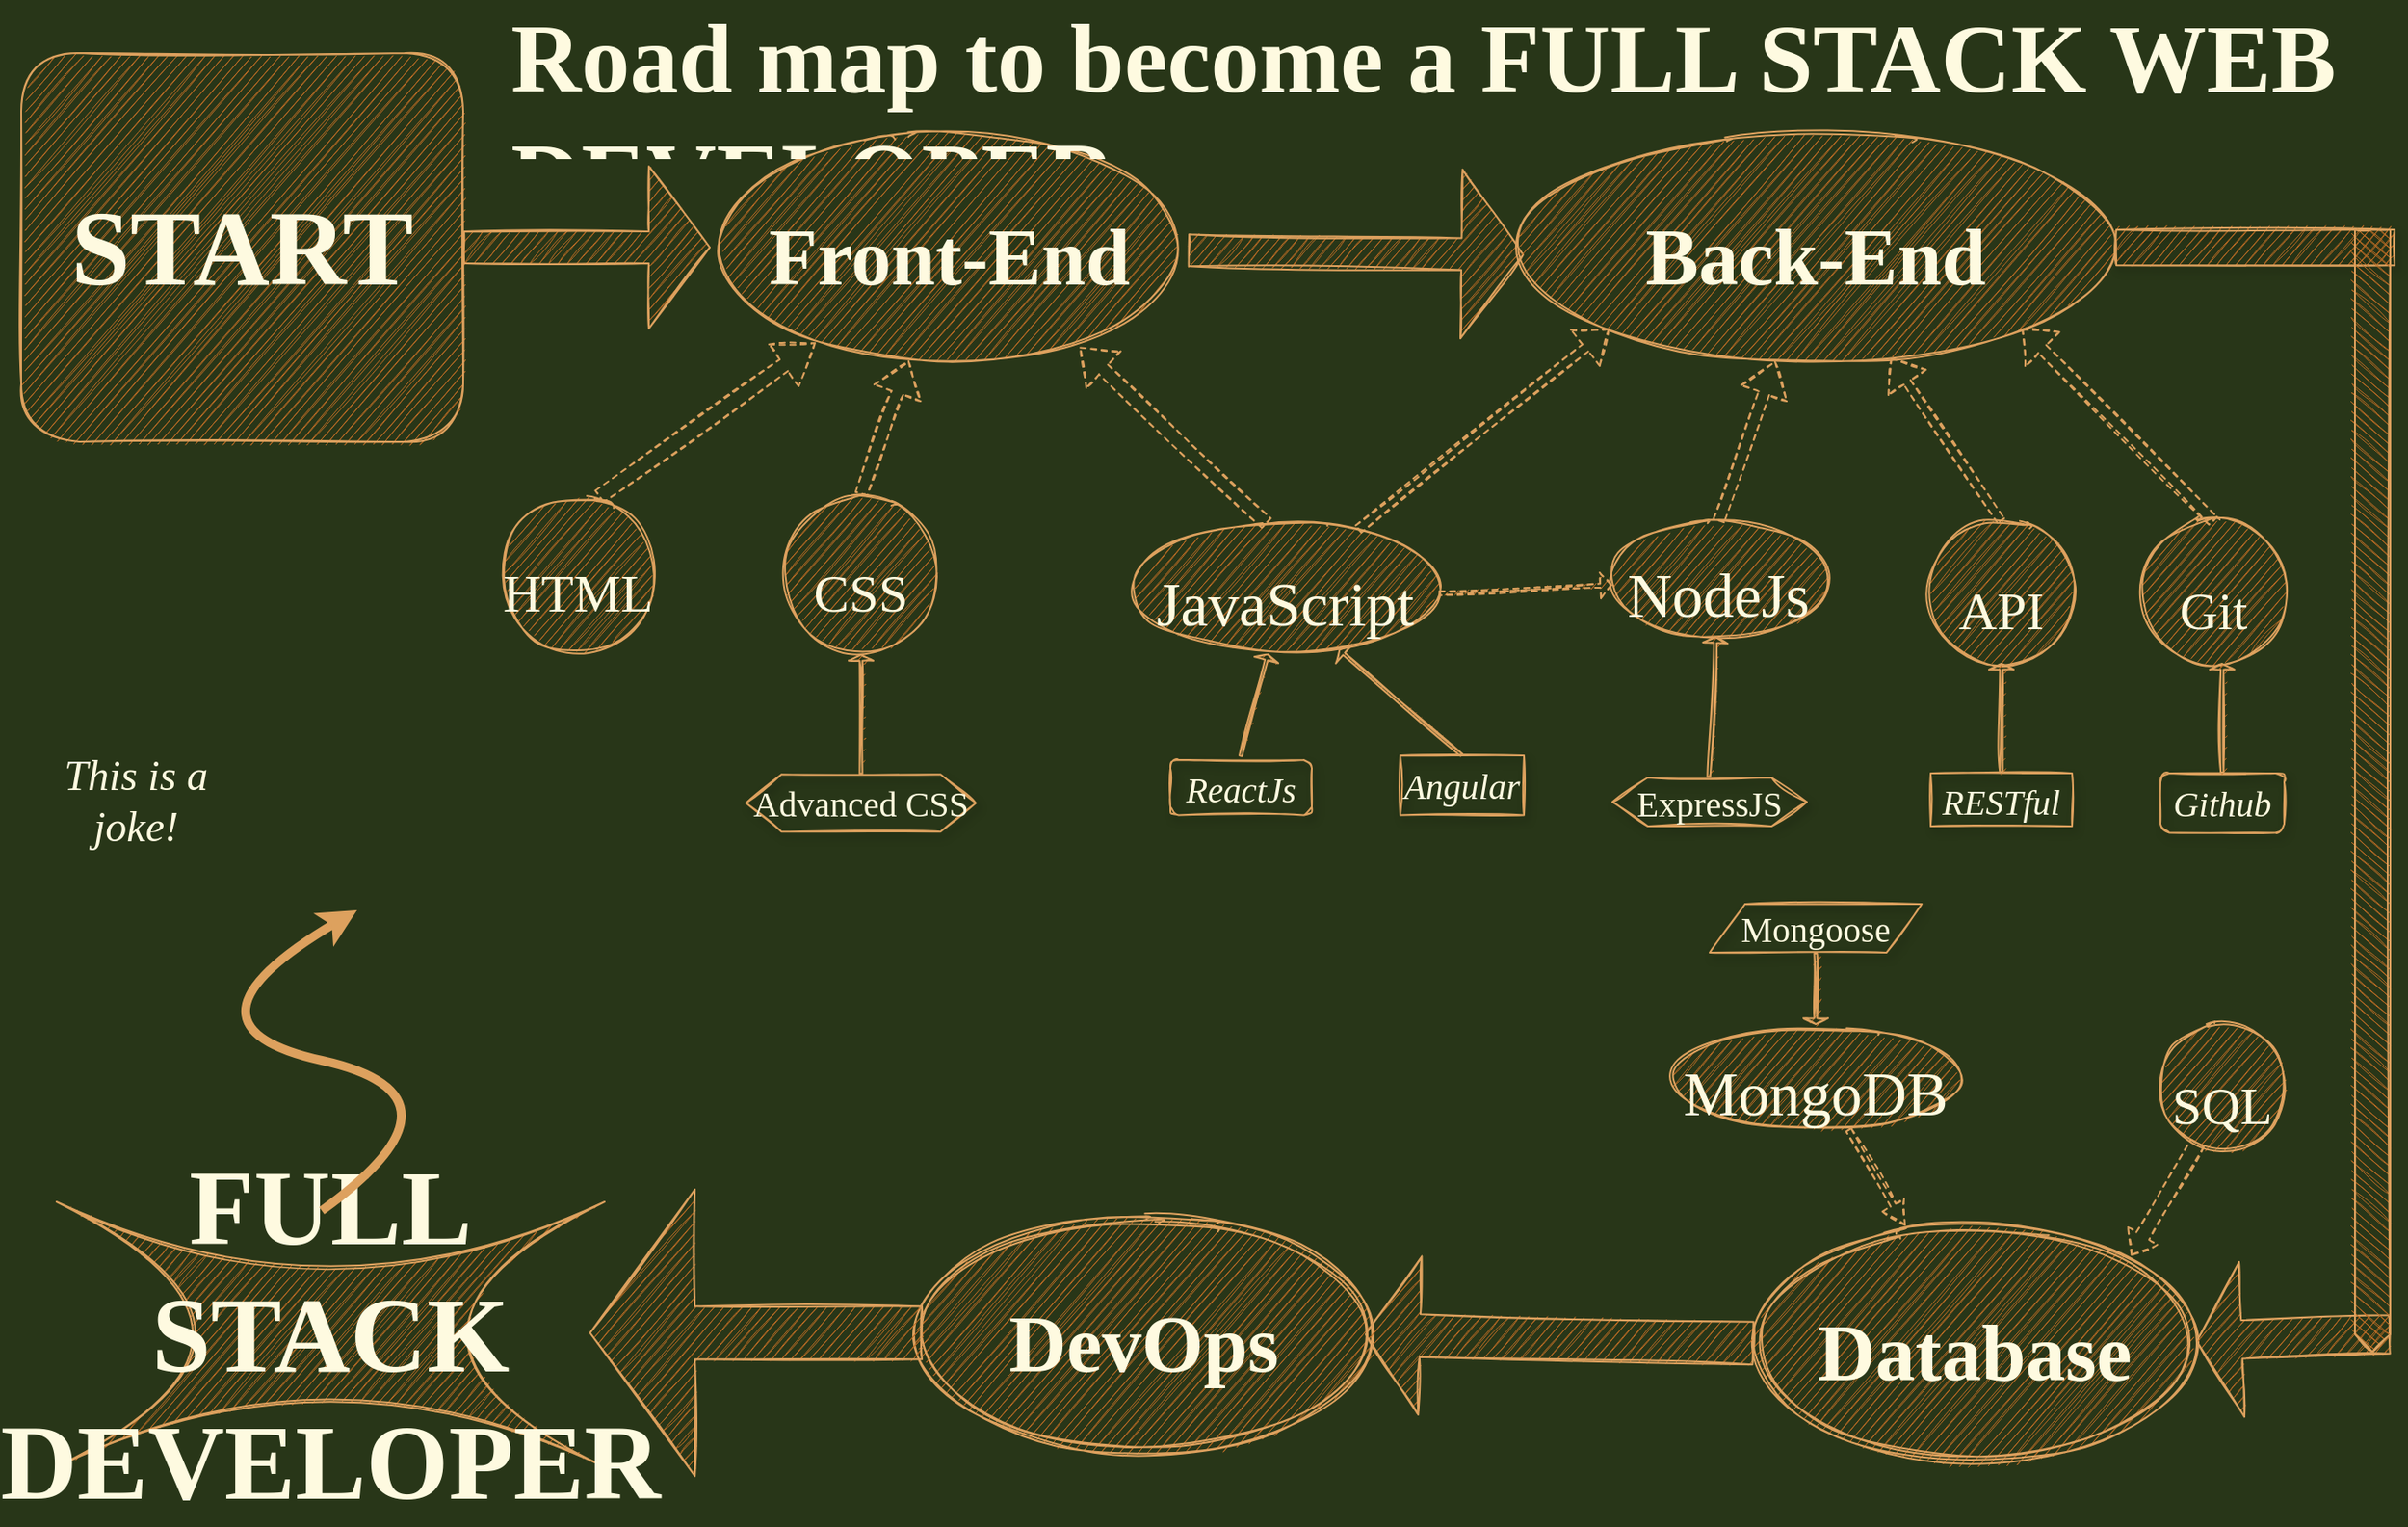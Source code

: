 <mxfile version="14.1.3" type="github" pages="2">
  <diagram id="CsrqnA929PZ32z1xLhLB" name="Page-1">
    <mxGraphModel dx="1456" dy="809" grid="1" gridSize="10" guides="1" tooltips="1" connect="1" arrows="1" fold="1" page="1" pageScale="1" pageWidth="1400" pageHeight="850" background="#283618" math="0" shadow="0">
      <root>
        <mxCell id="0" />
        <mxCell id="1" parent="0" />
        <mxCell id="RULEtSPXPsWNLCoPCkr5-1" value="&lt;font style=&quot;font-size: 60px;&quot;&gt;&lt;b style=&quot;font-size: 60px;&quot;&gt;START&lt;/b&gt;&lt;/font&gt;" style="rounded=1;whiteSpace=wrap;html=1;sketch=1;fontFamily=Cabin Sketch;fontSource=https%3A%2F%2Ffonts.googleapis.com%2Fcss%3Ffamily%3DCabin%2BSketch;fontSize=60;fillColor=#BC6C25;strokeColor=#DDA15E;fontColor=#FEFAE0;" parent="1" vertex="1">
          <mxGeometry y="40" width="250" height="220" as="geometry" />
        </mxCell>
        <mxCell id="RULEtSPXPsWNLCoPCkr5-3" value="&lt;font style=&quot;font-size: 30px&quot;&gt;HTML&lt;/font&gt;" style="ellipse;whiteSpace=wrap;html=1;aspect=fixed;sketch=1;fontFamily=Cabin Sketch;fontSource=https%3A%2F%2Ffonts.googleapis.com%2Fcss%3Ffamily%3DCabin%2BSketch;fontSize=60;fillColor=#BC6C25;strokeColor=#DDA15E;fontColor=#FEFAE0;" parent="1" vertex="1">
          <mxGeometry x="270" y="290" width="90" height="90" as="geometry" />
        </mxCell>
        <mxCell id="RULEtSPXPsWNLCoPCkr5-4" value="&lt;font style=&quot;font-size: 30px&quot;&gt;CSS&lt;/font&gt;" style="ellipse;whiteSpace=wrap;html=1;aspect=fixed;sketch=1;fontFamily=Cabin Sketch;fontSource=https%3A%2F%2Ffonts.googleapis.com%2Fcss%3Ffamily%3DCabin%2BSketch;fontSize=60;fillColor=#BC6C25;strokeColor=#DDA15E;fontColor=#FEFAE0;" parent="1" vertex="1">
          <mxGeometry x="430" y="290" width="90" height="90" as="geometry" />
        </mxCell>
        <mxCell id="RULEtSPXPsWNLCoPCkr5-5" value="&lt;font style=&quot;font-size: 45px&quot;&gt;Front-End&lt;/font&gt;" style="ellipse;whiteSpace=wrap;html=1;sketch=1;fontFamily=Cabin Sketch;fontSource=https%3A%2F%2Ffonts.googleapis.com%2Fcss%3Ffamily%3DCabin%2BSketch;fontSize=60;fontStyle=1;fillColor=#BC6C25;strokeColor=#DDA15E;fontColor=#FEFAE0;" parent="1" vertex="1">
          <mxGeometry x="390" y="85" width="270" height="130" as="geometry" />
        </mxCell>
        <mxCell id="RULEtSPXPsWNLCoPCkr5-9" value="" style="shape=flexArrow;endArrow=classic;html=1;fontFamily=Cabin Sketch;fontSource=https%3A%2F%2Ffonts.googleapis.com%2Fcss%3Ffamily%3DCabin%2BSketch;fontSize=60;exitX=0.629;exitY=0.013;exitDx=0;exitDy=0;exitPerimeter=0;sketch=1;rounded=0;dashed=1;strokeColor=#DDA15E;fontColor=#FEFAE0;width=8;endSize=6.874;labelBackgroundColor=#283618;" parent="1" source="RULEtSPXPsWNLCoPCkr5-3" target="RULEtSPXPsWNLCoPCkr5-5" edge="1">
          <mxGeometry width="50" height="50" relative="1" as="geometry">
            <mxPoint x="390" y="230" as="sourcePoint" />
            <mxPoint x="440" y="180" as="targetPoint" />
          </mxGeometry>
        </mxCell>
        <mxCell id="RULEtSPXPsWNLCoPCkr5-10" value="" style="shape=flexArrow;endArrow=classic;html=1;fontFamily=Cabin Sketch;fontSource=https%3A%2F%2Ffonts.googleapis.com%2Fcss%3Ffamily%3DCabin%2BSketch;fontSize=60;sketch=1;rounded=0;exitX=0.5;exitY=0;exitDx=0;exitDy=0;dashed=1;strokeColor=#DDA15E;fontColor=#FEFAE0;width=6.857;endSize=5.954;labelBackgroundColor=#283618;" parent="1" source="RULEtSPXPsWNLCoPCkr5-4" target="RULEtSPXPsWNLCoPCkr5-5" edge="1">
          <mxGeometry width="50" height="50" relative="1" as="geometry">
            <mxPoint x="680" y="240" as="sourcePoint" />
            <mxPoint x="730" y="190" as="targetPoint" />
          </mxGeometry>
        </mxCell>
        <mxCell id="RULEtSPXPsWNLCoPCkr5-11" value="" style="shape=flexArrow;endArrow=classic;html=1;fontFamily=Cabin Sketch;fontSource=https%3A%2F%2Ffonts.googleapis.com%2Fcss%3Ffamily%3DCabin%2BSketch;fontSize=60;sketch=1;rounded=0;entryX=0;entryY=0.5;entryDx=0;entryDy=0;endWidth=72.857;endSize=11.172;fillColor=#BC6C25;strokeColor=#DDA15E;fontColor=#FEFAE0;exitX=1;exitY=0.5;exitDx=0;exitDy=0;width=17.931;labelBackgroundColor=#283618;" parent="1" source="RULEtSPXPsWNLCoPCkr5-1" target="RULEtSPXPsWNLCoPCkr5-5" edge="1">
          <mxGeometry width="50" height="50" relative="1" as="geometry">
            <mxPoint x="250" y="100" as="sourcePoint" />
            <mxPoint x="300" y="50" as="targetPoint" />
          </mxGeometry>
        </mxCell>
        <mxCell id="RULEtSPXPsWNLCoPCkr5-13" value="&lt;font style=&quot;font-size: 35px&quot;&gt;JavaScript&lt;/font&gt;" style="ellipse;whiteSpace=wrap;html=1;sketch=1;fontFamily=Cabin Sketch;fontSource=https%3A%2F%2Ffonts.googleapis.com%2Fcss%3Ffamily%3DCabin%2BSketch;fontSize=60;fillColor=#BC6C25;strokeColor=#DDA15E;fontColor=#FEFAE0;" parent="1" vertex="1">
          <mxGeometry x="630" y="305" width="170" height="75" as="geometry" />
        </mxCell>
        <mxCell id="RULEtSPXPsWNLCoPCkr5-14" value="" style="shape=flexArrow;endArrow=classic;html=1;fontFamily=Cabin Sketch;fontSource=https%3A%2F%2Ffonts.googleapis.com%2Fcss%3Ffamily%3DCabin%2BSketch;fontSize=60;rounded=0;sketch=1;exitX=0.439;exitY=0.017;exitDx=0;exitDy=0;dashed=1;strokeColor=#DDA15E;fontColor=#FEFAE0;width=7.429;endSize=5.651;labelBackgroundColor=#283618;entryX=0.773;entryY=0.934;entryDx=0;entryDy=0;entryPerimeter=0;exitPerimeter=0;" parent="1" source="RULEtSPXPsWNLCoPCkr5-13" target="RULEtSPXPsWNLCoPCkr5-5" edge="1">
          <mxGeometry width="50" height="50" relative="1" as="geometry">
            <mxPoint x="840" y="270" as="sourcePoint" />
            <mxPoint x="590" y="200" as="targetPoint" />
          </mxGeometry>
        </mxCell>
        <mxCell id="RULEtSPXPsWNLCoPCkr5-15" value="" style="shape=flexArrow;endArrow=classic;html=1;fontFamily=Cabin Sketch;fontSource=https%3A%2F%2Ffonts.googleapis.com%2Fcss%3Ffamily%3DCabin%2BSketch;fontSize=60;sketch=1;rounded=0;endWidth=76.667;endSize=11.29;entryX=0;entryY=0.532;entryDx=0;entryDy=0;entryPerimeter=0;fillColor=#BC6C25;strokeColor=#DDA15E;fontColor=#FEFAE0;width=18;labelBackgroundColor=#283618;" parent="1" source="RULEtSPXPsWNLCoPCkr5-5" target="RULEtSPXPsWNLCoPCkr5-16" edge="1">
          <mxGeometry width="50" height="50" relative="1" as="geometry">
            <mxPoint x="660" y="159" as="sourcePoint" />
            <mxPoint x="970" y="90" as="targetPoint" />
          </mxGeometry>
        </mxCell>
        <mxCell id="RULEtSPXPsWNLCoPCkr5-16" value="&lt;font style=&quot;font-size: 45px&quot;&gt;&lt;b&gt;Back-End&lt;/b&gt;&lt;/font&gt;" style="ellipse;whiteSpace=wrap;html=1;sketch=1;fontFamily=Cabin Sketch;fontSource=https%3A%2F%2Ffonts.googleapis.com%2Fcss%3Ffamily%3DCabin%2BSketch;fontSize=60;fillColor=#BC6C25;strokeColor=#DDA15E;fontColor=#FEFAE0;" parent="1" vertex="1">
          <mxGeometry x="850" y="85" width="330" height="130" as="geometry" />
        </mxCell>
        <mxCell id="RULEtSPXPsWNLCoPCkr5-17" value="" style="shape=flexArrow;endArrow=classic;html=1;fontFamily=Cabin Sketch;fontSource=https%3A%2F%2Ffonts.googleapis.com%2Fcss%3Ffamily%3DCabin%2BSketch;fontSize=60;rounded=0;sketch=1;dashed=1;strokeColor=#DDA15E;fontColor=#FEFAE0;entryX=0;entryY=1;entryDx=0;entryDy=0;width=5.143;endSize=5.314;labelBackgroundColor=#283618;" parent="1" source="RULEtSPXPsWNLCoPCkr5-13" target="RULEtSPXPsWNLCoPCkr5-16" edge="1">
          <mxGeometry width="50" height="50" relative="1" as="geometry">
            <mxPoint x="1026.61" y="264.04" as="sourcePoint" />
            <mxPoint x="889.998" y="140.002" as="targetPoint" />
          </mxGeometry>
        </mxCell>
        <mxCell id="RULEtSPXPsWNLCoPCkr5-18" value="&lt;font style=&quot;font-size: 35px&quot;&gt;NodeJs&lt;/font&gt;" style="ellipse;whiteSpace=wrap;html=1;sketch=1;fontFamily=Cabin Sketch;fontSource=https%3A%2F%2Ffonts.googleapis.com%2Fcss%3Ffamily%3DCabin%2BSketch;fontSize=60;fillColor=#BC6C25;strokeColor=#DDA15E;fontColor=#FEFAE0;" parent="1" vertex="1">
          <mxGeometry x="900" y="305" width="120" height="65" as="geometry" />
        </mxCell>
        <mxCell id="RULEtSPXPsWNLCoPCkr5-20" value="" style="shape=flexArrow;endArrow=classic;html=1;fontFamily=Cabin Sketch;fontSource=https%3A%2F%2Ffonts.googleapis.com%2Fcss%3Ffamily%3DCabin%2BSketch;fontSize=60;sketch=1;rounded=0;exitX=0.5;exitY=0;exitDx=0;exitDy=0;dashed=1;strokeColor=#DDA15E;fontColor=#FEFAE0;width=6.286;endSize=5.897;labelBackgroundColor=#283618;" parent="1" source="RULEtSPXPsWNLCoPCkr5-18" target="RULEtSPXPsWNLCoPCkr5-16" edge="1">
          <mxGeometry width="50" height="50" relative="1" as="geometry">
            <mxPoint x="1120" y="270" as="sourcePoint" />
            <mxPoint x="1105.793" y="184.757" as="targetPoint" />
          </mxGeometry>
        </mxCell>
        <mxCell id="RULEtSPXPsWNLCoPCkr5-22" value="&lt;font style=&quot;font-size: 30px&quot;&gt;API&lt;/font&gt;" style="ellipse;whiteSpace=wrap;html=1;aspect=fixed;sketch=1;fontFamily=Cabin Sketch;fontSource=https%3A%2F%2Ffonts.googleapis.com%2Fcss%3Ffamily%3DCabin%2BSketch;fontSize=60;fillColor=#BC6C25;strokeColor=#DDA15E;fontColor=#FEFAE0;" parent="1" vertex="1">
          <mxGeometry x="1080" y="305" width="80" height="80" as="geometry" />
        </mxCell>
        <mxCell id="RULEtSPXPsWNLCoPCkr5-23" value="" style="shape=flexArrow;endArrow=classic;html=1;fontFamily=Cabin Sketch;fontSource=https%3A%2F%2Ffonts.googleapis.com%2Fcss%3Ffamily%3DCabin%2BSketch;fontSize=60;sketch=1;rounded=0;exitX=0.5;exitY=0;exitDx=0;exitDy=0;dashed=1;strokeColor=#DDA15E;fontColor=#FEFAE0;width=4.571;endSize=4.96;labelBackgroundColor=#283618;" parent="1" source="RULEtSPXPsWNLCoPCkr5-22" target="RULEtSPXPsWNLCoPCkr5-16" edge="1">
          <mxGeometry width="50" height="50" relative="1" as="geometry">
            <mxPoint x="1191.53" y="270" as="sourcePoint" />
            <mxPoint x="1140" y="150" as="targetPoint" />
          </mxGeometry>
        </mxCell>
        <mxCell id="RULEtSPXPsWNLCoPCkr5-24" value="&lt;font style=&quot;font-size: 30px&quot;&gt;Git&lt;/font&gt;" style="ellipse;whiteSpace=wrap;html=1;aspect=fixed;sketch=1;fontFamily=Cabin Sketch;fontSource=https%3A%2F%2Ffonts.googleapis.com%2Fcss%3Ffamily%3DCabin%2BSketch;fontSize=60;fillColor=#BC6C25;strokeColor=#DDA15E;fontColor=#FEFAE0;" parent="1" vertex="1">
          <mxGeometry x="1200" y="305" width="80" height="80" as="geometry" />
        </mxCell>
        <mxCell id="RULEtSPXPsWNLCoPCkr5-25" value="" style="shape=flexArrow;endArrow=classic;html=1;fontFamily=Cabin Sketch;fontSource=https%3A%2F%2Ffonts.googleapis.com%2Fcss%3Ffamily%3DCabin%2BSketch;fontSize=60;entryX=1;entryY=1;entryDx=0;entryDy=0;rounded=0;sketch=1;exitX=0.5;exitY=0;exitDx=0;exitDy=0;dashed=1;strokeColor=#DDA15E;fontColor=#FEFAE0;width=6.286;endSize=4.92;labelBackgroundColor=#283618;" parent="1" source="RULEtSPXPsWNLCoPCkr5-24" target="RULEtSPXPsWNLCoPCkr5-16" edge="1">
          <mxGeometry width="50" height="50" relative="1" as="geometry">
            <mxPoint x="1280" y="264" as="sourcePoint" />
            <mxPoint x="1129.999" y="140.002" as="targetPoint" />
          </mxGeometry>
        </mxCell>
        <mxCell id="RULEtSPXPsWNLCoPCkr5-30" value="&lt;b style=&quot;font-size: 60px;&quot;&gt;&lt;font style=&quot;font-size: 60px;&quot; face=&quot;Nerko One&quot; data-font-src=&quot;https://fonts.googleapis.com/css?family=Nerko+One&quot;&gt;FULL STACK DEVELOPER&lt;/font&gt;&lt;/b&gt;" style="shape=switch;whiteSpace=wrap;html=1;sketch=1;fontFamily=Cabin Sketch;fontSource=https%3A%2F%2Ffonts.googleapis.com%2Fcss%3Ffamily%3DCabin%2BSketch;fontSize=60;fillColor=#BC6C25;strokeColor=#DDA15E;fontColor=#FEFAE0;" parent="1" vertex="1">
          <mxGeometry x="20" y="690" width="310" height="150" as="geometry" />
        </mxCell>
        <mxCell id="RULEtSPXPsWNLCoPCkr5-40" value="&lt;font style=&quot;font-size: 30px&quot;&gt;SQL&lt;/font&gt;" style="ellipse;whiteSpace=wrap;html=1;aspect=fixed;sketch=1;fontFamily=Cabin Sketch;fontSource=https%3A%2F%2Ffonts.googleapis.com%2Fcss%3Ffamily%3DCabin%2BSketch;fontSize=60;fillColor=#BC6C25;strokeColor=#DDA15E;fontColor=#FEFAE0;" parent="1" vertex="1">
          <mxGeometry x="1210.01" y="590" width="70" height="70" as="geometry" />
        </mxCell>
        <mxCell id="RULEtSPXPsWNLCoPCkr5-42" value="&lt;font style=&quot;font-size: 35px&quot;&gt;MongoDB&lt;/font&gt;" style="ellipse;whiteSpace=wrap;html=1;sketch=1;fontFamily=Cabin Sketch;fontSource=https%3A%2F%2Ffonts.googleapis.com%2Fcss%3Ffamily%3DCabin%2BSketch;fontSize=60;fillColor=#BC6C25;strokeColor=#DDA15E;fontColor=#FEFAE0;" parent="1" vertex="1">
          <mxGeometry x="935" y="590" width="160" height="60" as="geometry" />
        </mxCell>
        <mxCell id="RULEtSPXPsWNLCoPCkr5-54" value="&lt;font style=&quot;font-size: 20px;&quot;&gt;&lt;i style=&quot;font-size: 20px;&quot;&gt;Angular&lt;/i&gt;&lt;/font&gt;" style="rounded=0;whiteSpace=wrap;html=1;shadow=1;sketch=1;fontFamily=Cabin Sketch;fontSource=https%3A%2F%2Ffonts.googleapis.com%2Fcss%3Ffamily%3DCabin%2BSketch;fontSize=20;fillColor=none;strokeColor=#DDA15E;fontColor=#FEFAE0;" parent="1" vertex="1">
          <mxGeometry x="780" y="437.5" width="70" height="33.75" as="geometry" />
        </mxCell>
        <mxCell id="RULEtSPXPsWNLCoPCkr5-56" value="&lt;i style=&quot;font-size: 20px;&quot;&gt;ReactJs&lt;/i&gt;" style="rounded=1;whiteSpace=wrap;html=1;shadow=1;sketch=1;fillColor=none;fontFamily=Cabin Sketch;fontSource=https%3A%2F%2Ffonts.googleapis.com%2Fcss%3Ffamily%3DCabin%2BSketch;fontSize=20;strokeColor=#DDA15E;fontColor=#FEFAE0;" parent="1" vertex="1">
          <mxGeometry x="650" y="440" width="80" height="31.25" as="geometry" />
        </mxCell>
        <mxCell id="RULEtSPXPsWNLCoPCkr5-61" value="&lt;font style=&quot;font-size: 20px;&quot;&gt;ExpressJS&lt;/font&gt;" style="shape=hexagon;perimeter=hexagonPerimeter2;whiteSpace=wrap;html=1;fixedSize=1;shadow=1;sketch=1;fillColor=none;fontFamily=Cabin Sketch;fontSource=https%3A%2F%2Ffonts.googleapis.com%2Fcss%3Ffamily%3DCabin%2BSketch;fontSize=20;strokeColor=#DDA15E;fontColor=#FEFAE0;" parent="1" vertex="1">
          <mxGeometry x="900" y="450" width="110" height="27.5" as="geometry" />
        </mxCell>
        <mxCell id="RULEtSPXPsWNLCoPCkr5-63" value="&lt;font style=&quot;font-size: 20px;&quot;&gt;&lt;i style=&quot;font-size: 20px;&quot;&gt;RESTful&lt;br style=&quot;font-size: 20px;&quot;&gt;&lt;/i&gt;&lt;/font&gt;" style="rounded=0;whiteSpace=wrap;html=1;shadow=1;sketch=1;fontFamily=Cabin Sketch;fontSource=https%3A%2F%2Ffonts.googleapis.com%2Fcss%3Ffamily%3DCabin%2BSketch;fontSize=20;fillColor=none;strokeColor=#DDA15E;fontColor=#FEFAE0;" parent="1" vertex="1">
          <mxGeometry x="1080" y="447.5" width="80" height="30" as="geometry" />
        </mxCell>
        <mxCell id="RULEtSPXPsWNLCoPCkr5-65" value="&lt;i style=&quot;font-size: 20px;&quot;&gt;Github&lt;/i&gt;" style="rounded=1;whiteSpace=wrap;html=1;shadow=1;sketch=1;fillColor=none;fontFamily=Cabin Sketch;fontSource=https%3A%2F%2Ffonts.googleapis.com%2Fcss%3Ffamily%3DCabin%2BSketch;fontSize=20;strokeColor=#DDA15E;fontColor=#FEFAE0;" parent="1" vertex="1">
          <mxGeometry x="1210" y="447.5" width="70" height="33.75" as="geometry" />
        </mxCell>
        <mxCell id="RULEtSPXPsWNLCoPCkr5-67" value="&lt;font style=&quot;font-size: 20px;&quot;&gt;Mongoose&lt;/font&gt;" style="shape=parallelogram;perimeter=parallelogramPerimeter;whiteSpace=wrap;html=1;fixedSize=1;shadow=1;sketch=1;fillColor=none;fontFamily=Cabin Sketch;fontSource=https%3A%2F%2Ffonts.googleapis.com%2Fcss%3Ffamily%3DCabin%2BSketch;fontSize=20;strokeColor=#DDA15E;fontColor=#FEFAE0;" parent="1" vertex="1">
          <mxGeometry x="955" y="521.5" width="120" height="27.5" as="geometry" />
        </mxCell>
        <mxCell id="RULEtSPXPsWNLCoPCkr5-73" value="&lt;font face=&quot;Londrina Sketch&quot; data-font-src=&quot;https://fonts.googleapis.com/css?family=Londrina+Sketch&quot; style=&quot;font-size: 55px;&quot;&gt;&lt;b style=&quot;font-size: 55px;&quot;&gt;Road map to become a&amp;nbsp;&lt;span style=&quot;text-align: center; font-size: 55px;&quot;&gt;&lt;font style=&quot;font-size: 55px;&quot;&gt;FULL STACK WEB DEVELOPER&lt;/font&gt;&lt;/span&gt;&lt;/b&gt;&lt;/font&gt;" style="text;html=1;strokeColor=none;fillColor=none;spacing=5;spacingTop=-20;whiteSpace=wrap;overflow=hidden;rounded=0;sketch=0;fontColor=#FEFAE0;fontSize=55;" parent="1" vertex="1">
          <mxGeometry x="272.48" y="20" width="1070" height="80" as="geometry" />
        </mxCell>
        <mxCell id="5UXTaZUjnU3X2tG4UIjb-1" value="" style="rounded=0;whiteSpace=wrap;html=1;shadow=1;sketch=1;fillColor=#BC6C25;fontFamily=Cabin Sketch;fontSource=https%3A%2F%2Ffonts.googleapis.com%2Fcss%3Ffamily%3DCabin%2BSketch;fontSize=60;rotation=-180;strokeColor=#DDA15E;fontColor=#FEFAE0;" parent="1" vertex="1">
          <mxGeometry x="1185.01" y="140.01" width="157.47" height="20.08" as="geometry" />
        </mxCell>
        <mxCell id="H3Hx2ve4RziUgdU_Ayq3-2" value="&lt;font style=&quot;font-size: 45px&quot;&gt;&lt;b&gt;Database&lt;/b&gt;&lt;/font&gt;" style="ellipse;shape=doubleEllipse;whiteSpace=wrap;html=1;sketch=1;fontFamily=Cabin Sketch;fontSource=https%3A%2F%2Ffonts.googleapis.com%2Fcss%3Ffamily%3DCabin%2BSketch;fontSize=60;fillColor=#BC6C25;strokeColor=#DDA15E;fontColor=#FEFAE0;" parent="1" vertex="1">
          <mxGeometry x="980" y="700" width="250" height="140" as="geometry" />
        </mxCell>
        <mxCell id="H3Hx2ve4RziUgdU_Ayq3-11" value="&lt;font style=&quot;font-size: 45px&quot;&gt;&lt;b&gt;DevOps&lt;/b&gt;&lt;/font&gt;" style="ellipse;shape=doubleEllipse;whiteSpace=wrap;html=1;sketch=1;fontFamily=Cabin Sketch;fontSource=https%3A%2F%2Ffonts.googleapis.com%2Fcss%3Ffamily%3DCabin%2BSketch;fontSize=60;fillColor=#BC6C25;strokeColor=#DDA15E;fontColor=#FEFAE0;" parent="1" vertex="1">
          <mxGeometry x="510" y="695" width="250" height="140" as="geometry" />
        </mxCell>
        <mxCell id="H3Hx2ve4RziUgdU_Ayq3-13" value="" style="shape=flexArrow;endArrow=classic;html=1;fontFamily=Cabin Sketch;fontSource=https%3A%2F%2Ffonts.googleapis.com%2Fcss%3Ffamily%3DCabin%2BSketch;fontSize=60;sketch=1;rounded=0;entryX=1;entryY=0.5;entryDx=0;entryDy=0;endWidth=64.286;endSize=9.9;fillColor=#BC6C25;strokeColor=#DDA15E;fontColor=#FEFAE0;exitX=0;exitY=0.5;exitDx=0;exitDy=0;width=24.286;labelBackgroundColor=#283618;" parent="1" source="H3Hx2ve4RziUgdU_Ayq3-2" target="H3Hx2ve4RziUgdU_Ayq3-11" edge="1">
          <mxGeometry width="50" height="50" relative="1" as="geometry">
            <mxPoint x="970" y="630" as="sourcePoint" />
            <mxPoint x="1110.0" y="630" as="targetPoint" />
          </mxGeometry>
        </mxCell>
        <mxCell id="H3Hx2ve4RziUgdU_Ayq3-14" value="" style="shape=flexArrow;endArrow=classic;html=1;fontFamily=Cabin Sketch;fontSource=https%3A%2F%2Ffonts.googleapis.com%2Fcss%3Ffamily%3DCabin%2BSketch;fontSize=60;sketch=1;rounded=0;entryX=1;entryY=0.5;entryDx=0;entryDy=0;endWidth=131.19;endSize=19.429;fillColor=#BC6C25;strokeColor=#DDA15E;fontColor=#FEFAE0;exitX=0;exitY=0.5;exitDx=0;exitDy=0;width=30.0;labelBackgroundColor=#283618;" parent="1" edge="1">
          <mxGeometry width="50" height="50" relative="1" as="geometry">
            <mxPoint x="510" y="764.17" as="sourcePoint" />
            <mxPoint x="321.25" y="764.17" as="targetPoint" />
          </mxGeometry>
        </mxCell>
        <mxCell id="H3Hx2ve4RziUgdU_Ayq3-16" value="&lt;font style=&quot;font-size: 20px&quot;&gt;Advanced CSS&lt;/font&gt;" style="shape=hexagon;perimeter=hexagonPerimeter2;whiteSpace=wrap;html=1;fixedSize=1;shadow=1;sketch=1;fillColor=none;fontFamily=Cabin Sketch;fontSource=https%3A%2F%2Ffonts.googleapis.com%2Fcss%3Ffamily%3DCabin%2BSketch;fontSize=20;strokeColor=#DDA15E;fontColor=#FEFAE0;" parent="1" vertex="1">
          <mxGeometry x="410" y="448.13" width="130" height="32.5" as="geometry" />
        </mxCell>
        <mxCell id="H3Hx2ve4RziUgdU_Ayq3-17" value="" style="shape=flexArrow;endArrow=classic;html=1;fontFamily=Cabin Sketch;fontSource=https%3A%2F%2Ffonts.googleapis.com%2Fcss%3Ffamily%3DCabin%2BSketch;fontSize=60;sketch=1;rounded=0;entryX=1;entryY=0.5;entryDx=0;entryDy=0;endWidth=65;endSize=8.166;fillColor=#BC6C25;strokeColor=#DDA15E;fontColor=#FEFAE0;exitX=0;exitY=0;exitDx=625;exitDy=0;exitPerimeter=0;width=21.714;labelBackgroundColor=#283618;" parent="1" source="H3Hx2ve4RziUgdU_Ayq3-18" edge="1">
          <mxGeometry width="50" height="50" relative="1" as="geometry">
            <mxPoint x="1310" y="769" as="sourcePoint" />
            <mxPoint x="1230" y="768.75" as="targetPoint" />
          </mxGeometry>
        </mxCell>
        <mxCell id="H3Hx2ve4RziUgdU_Ayq3-18" value="" style="html=1;shadow=0;dashed=0;align=center;verticalAlign=middle;shape=mxgraph.arrows2.arrow;dy=0;dx=10;notch=0;fontFamily=Londrina Sketch;fontSource=https%3A%2F%2Ffonts.googleapis.com%2Fcss%3Ffamily%3DLondrina%2BSketch;fontSize=50;sketch=1;rotation=90;fillColor=#BC6C25;strokeColor=#DDA15E;fontColor=#FEFAE0;" parent="1" vertex="1">
          <mxGeometry x="1012.5" y="447.5" width="635" height="20" as="geometry" />
        </mxCell>
        <mxCell id="H3Hx2ve4RziUgdU_Ayq3-23" value="" style="shape=flexArrow;endArrow=classic;html=1;fontFamily=Cabin Sketch;fontSource=https%3A%2F%2Ffonts.googleapis.com%2Fcss%3Ffamily%3DCabin%2BSketch;fontSize=60;sketch=1;rounded=0;exitX=0.302;exitY=0.949;exitDx=0;exitDy=0;dashed=1;strokeColor=#DDA15E;fontColor=#FEFAE0;entryX=1;entryY=0;entryDx=0;entryDy=0;exitPerimeter=0;width=8.4;endSize=3.816;endWidth=9.887;labelBackgroundColor=#283618;" parent="1" source="RULEtSPXPsWNLCoPCkr5-40" target="H3Hx2ve4RziUgdU_Ayq3-2" edge="1">
          <mxGeometry width="50" height="50" relative="1" as="geometry">
            <mxPoint x="860" y="633.17" as="sourcePoint" />
            <mxPoint x="891.411" y="547.502" as="targetPoint" />
          </mxGeometry>
        </mxCell>
        <mxCell id="H3Hx2ve4RziUgdU_Ayq3-24" value="" style="shape=flexArrow;endArrow=classic;html=1;fontFamily=Cabin Sketch;fontSource=https%3A%2F%2Ffonts.googleapis.com%2Fcss%3Ffamily%3DCabin%2BSketch;fontSize=60;sketch=1;rounded=0;exitX=0.615;exitY=0.983;exitDx=0;exitDy=0;dashed=1;strokeColor=#DDA15E;fontColor=#FEFAE0;width=3.333;endSize=4.003;endWidth=9.887;exitPerimeter=0;labelBackgroundColor=#283618;" parent="1" source="RULEtSPXPsWNLCoPCkr5-42" target="H3Hx2ve4RziUgdU_Ayq3-2" edge="1">
          <mxGeometry width="50" height="50" relative="1" as="geometry">
            <mxPoint x="1132.76" y="635.93" as="sourcePoint" />
            <mxPoint x="1094.998" y="700.003" as="targetPoint" />
          </mxGeometry>
        </mxCell>
        <mxCell id="H3Hx2ve4RziUgdU_Ayq3-29" value="" style="shape=flexArrow;endArrow=classic;html=1;fontSize=20;fontColor=#FEFAE0;fillColor=#BC6C25;width=1.6;endSize=0.772;endWidth=11.36;exitX=0.5;exitY=0;exitDx=0;exitDy=0;entryX=0.5;entryY=1;entryDx=0;entryDy=0;strokeColor=#DDA15E;sketch=1;labelBackgroundColor=#283618;" parent="1" source="H3Hx2ve4RziUgdU_Ayq3-16" target="RULEtSPXPsWNLCoPCkr5-4" edge="1">
          <mxGeometry width="50" height="50" relative="1" as="geometry">
            <mxPoint x="570" y="448.13" as="sourcePoint" />
            <mxPoint x="580" y="390" as="targetPoint" />
          </mxGeometry>
        </mxCell>
        <mxCell id="H3Hx2ve4RziUgdU_Ayq3-30" value="" style="shape=flexArrow;endArrow=classic;html=1;fontSize=20;fontColor=#FEFAE0;fillColor=#BC6C25;width=1.6;endSize=0.772;endWidth=11.36;exitX=0.5;exitY=0;exitDx=0;exitDy=0;strokeColor=#DDA15E;sketch=1;labelBackgroundColor=#283618;" parent="1" target="RULEtSPXPsWNLCoPCkr5-13" edge="1">
          <mxGeometry width="50" height="50" relative="1" as="geometry">
            <mxPoint x="689.66" y="438.13" as="sourcePoint" />
            <mxPoint x="689.66" y="370" as="targetPoint" />
          </mxGeometry>
        </mxCell>
        <mxCell id="H3Hx2ve4RziUgdU_Ayq3-31" value="" style="shape=flexArrow;endArrow=classic;html=1;fontSize=20;fontColor=#FEFAE0;fillColor=#BC6C25;width=1.6;endSize=0.772;endWidth=11.36;exitX=0.5;exitY=0;exitDx=0;exitDy=0;strokeColor=#DDA15E;entryX=0.678;entryY=0.967;entryDx=0;entryDy=0;entryPerimeter=0;sketch=1;labelBackgroundColor=#283618;" parent="1" source="RULEtSPXPsWNLCoPCkr5-54" target="RULEtSPXPsWNLCoPCkr5-13" edge="1">
          <mxGeometry width="50" height="50" relative="1" as="geometry">
            <mxPoint x="699.66" y="448.13" as="sourcePoint" />
            <mxPoint x="733.965" y="388.834" as="targetPoint" />
          </mxGeometry>
        </mxCell>
        <mxCell id="H3Hx2ve4RziUgdU_Ayq3-32" value="" style="shape=flexArrow;endArrow=classic;html=1;fontSize=20;fontColor=#FEFAE0;fillColor=#BC6C25;width=1.6;endSize=0.772;endWidth=11.36;exitX=0.5;exitY=0;exitDx=0;exitDy=0;strokeColor=#DDA15E;sketch=1;labelBackgroundColor=#283618;" parent="1" target="RULEtSPXPsWNLCoPCkr5-18" edge="1">
          <mxGeometry width="50" height="50" relative="1" as="geometry">
            <mxPoint x="954.5" y="450" as="sourcePoint" />
            <mxPoint x="954.5" y="381.87" as="targetPoint" />
          </mxGeometry>
        </mxCell>
        <mxCell id="H3Hx2ve4RziUgdU_Ayq3-33" value="" style="shape=flexArrow;endArrow=classic;html=1;fontSize=20;fontColor=#FEFAE0;fillColor=#BC6C25;width=1.6;endSize=0.772;endWidth=11.36;exitX=0.5;exitY=0;exitDx=0;exitDy=0;strokeColor=#DDA15E;entryX=0.5;entryY=1;entryDx=0;entryDy=0;sketch=1;labelBackgroundColor=#283618;" parent="1" target="RULEtSPXPsWNLCoPCkr5-22" edge="1">
          <mxGeometry width="50" height="50" relative="1" as="geometry">
            <mxPoint x="1120" y="447.5" as="sourcePoint" />
            <mxPoint x="1124.056" y="367.491" as="targetPoint" />
          </mxGeometry>
        </mxCell>
        <mxCell id="H3Hx2ve4RziUgdU_Ayq3-34" value="" style="shape=flexArrow;endArrow=classic;html=1;fontSize=20;fontColor=#FEFAE0;fillColor=#BC6C25;width=1.6;endSize=0.772;endWidth=11.36;exitX=0.5;exitY=0;exitDx=0;exitDy=0;strokeColor=#DDA15E;entryX=0.5;entryY=1;entryDx=0;entryDy=0;sketch=1;labelBackgroundColor=#283618;" parent="1" edge="1">
          <mxGeometry width="50" height="50" relative="1" as="geometry">
            <mxPoint x="1244.87" y="447.5" as="sourcePoint" />
            <mxPoint x="1244.87" y="385" as="targetPoint" />
          </mxGeometry>
        </mxCell>
        <mxCell id="H3Hx2ve4RziUgdU_Ayq3-35" value="" style="shape=flexArrow;endArrow=classic;html=1;fontSize=20;fontColor=#FEFAE0;fillColor=#BC6C25;width=1.6;endSize=0.772;endWidth=11.36;exitX=0.5;exitY=1;exitDx=0;exitDy=0;strokeColor=#DDA15E;entryX=0.5;entryY=0;entryDx=0;entryDy=0;sketch=1;labelBackgroundColor=#283618;" parent="1" source="RULEtSPXPsWNLCoPCkr5-67" target="RULEtSPXPsWNLCoPCkr5-42" edge="1">
          <mxGeometry width="50" height="50" relative="1" as="geometry">
            <mxPoint x="1305.01" y="565" as="sourcePoint" />
            <mxPoint x="1260" y="570" as="targetPoint" />
          </mxGeometry>
        </mxCell>
        <mxCell id="ikuen7XZWjkmw03jCB_0-12" value="" style="shape=image;html=1;verticalAlign=top;verticalLabelPosition=bottom;imageAspect=0;aspect=fixed;image=https://cdn2.iconfinder.com/data/icons/new-year-resolutions/64/resolutions-16-128.png;rounded=0;sketch=0;strokeColor=#DDA15E;fillColor=#BC6C25;fontColor=#FEFAE0;labelBackgroundColor=#283618;" parent="1" vertex="1">
          <mxGeometry x="111" y="393.5" width="128" height="128" as="geometry" />
        </mxCell>
        <mxCell id="ikuen7XZWjkmw03jCB_0-13" value="" style="curved=1;endArrow=classic;html=1;strokeColor=#DDA15E;fillColor=#BC6C25;fontColor=#FEFAE0;strokeWidth=5;entryX=0.617;entryY=1.027;entryDx=0;entryDy=0;entryPerimeter=0;labelBackgroundColor=#283618;" parent="1" target="ikuen7XZWjkmw03jCB_0-12" edge="1">
          <mxGeometry width="50" height="50" relative="1" as="geometry">
            <mxPoint x="170" y="695" as="sourcePoint" />
            <mxPoint x="220" y="645" as="targetPoint" />
            <Array as="points">
              <mxPoint x="260" y="630" />
              <mxPoint x="80" y="590" />
            </Array>
          </mxGeometry>
        </mxCell>
        <mxCell id="ikuen7XZWjkmw03jCB_0-14" value="This is a joke!" style="text;html=1;strokeColor=none;fillColor=none;align=center;verticalAlign=middle;whiteSpace=wrap;rounded=0;sketch=0;fontColor=#FEFAE0;fontFamily=Cabin Sketch;fontSource=https%3A%2F%2Ffonts.googleapis.com%2Fcss%3Ffamily%3DCabin%2BSketch;fontSize=24;fontStyle=2" parent="1" vertex="1">
          <mxGeometry x="10" y="425" width="110" height="75" as="geometry" />
        </mxCell>
        <mxCell id="_P6JrzoDO4wDem-D-515-1" value="" style="shape=flexArrow;endArrow=classic;html=1;fontSize=20;fontColor=#FEFAE0;fillColor=#BC6C25;width=2.282;endSize=1.776;endWidth=11.36;exitX=1.01;exitY=0.543;exitDx=0;exitDy=0;strokeColor=#DDA15E;sketch=1;labelBackgroundColor=#283618;dashed=1;exitPerimeter=0;" edge="1" parent="1" source="RULEtSPXPsWNLCoPCkr5-13">
          <mxGeometry width="50" height="50" relative="1" as="geometry">
            <mxPoint x="870" y="370.01" as="sourcePoint" />
            <mxPoint x="900" y="341" as="targetPoint" />
          </mxGeometry>
        </mxCell>
      </root>
    </mxGraphModel>
  </diagram>
  <diagram id="GOR38uBCckI5hwyzRbmP" name="Page-2">
    <mxGraphModel dx="1700" dy="1026" grid="1" gridSize="10" guides="1" tooltips="1" connect="1" arrows="1" fold="1" page="1" pageScale="1" pageWidth="850" pageHeight="1400" math="0" shadow="0">
      <root>
        <mxCell id="BLUFZJLjG7JazQHHvbp2-0" />
        <mxCell id="BLUFZJLjG7JazQHHvbp2-1" parent="BLUFZJLjG7JazQHHvbp2-0" />
        <mxCell id="6mUZqY2NjnWaYTihv7jZ-0" value="&lt;font data-font-src=&quot;https://fonts.googleapis.com/css?family=Londrina+Sketch&quot; style=&quot;font-size: 41px;&quot;&gt;&lt;b style=&quot;font-size: 41px;&quot;&gt;Road map to become a&amp;nbsp;&lt;span style=&quot;text-align: center; font-size: 41px;&quot;&gt;&lt;font style=&quot;font-size: 41px;&quot;&gt;FULL STACK WEB DEVELOPER&lt;/font&gt;&lt;/span&gt;&lt;/b&gt;&lt;/font&gt;" style="text;html=1;strokeColor=none;fillColor=none;spacing=5;spacingTop=-20;whiteSpace=wrap;overflow=hidden;rounded=0;sketch=0;fontColor=#1D3557;fontFamily=Londrina Sketch;fontSource=https%3A%2F%2Ffonts.googleapis.com%2Fcss%3Ffamily%3DLondrina%2BSketch;fontSize=41;" vertex="1" parent="BLUFZJLjG7JazQHHvbp2-1">
          <mxGeometry x="30" y="20" width="800" height="80" as="geometry" />
        </mxCell>
        <mxCell id="VArr-njwVMsqY7vdDynK-0" value="&lt;font style=&quot;font-size: 50px;&quot;&gt;&lt;b style=&quot;font-size: 50px;&quot;&gt;START&lt;/b&gt;&lt;/font&gt;" style="rounded=1;whiteSpace=wrap;html=1;sketch=1;fontFamily=Cabin Sketch;fontSource=https%3A%2F%2Ffonts.googleapis.com%2Fcss%3Ffamily%3DCabin%2BSketch;fontSize=50;fillColor=#A8DADC;strokeColor=#457B9D;fontColor=#1D3557;" vertex="1" parent="BLUFZJLjG7JazQHHvbp2-1">
          <mxGeometry x="360" y="70" width="170" height="120" as="geometry" />
        </mxCell>
        <mxCell id="kIjlhedsho0cuzEbB8hq-0" value="&lt;b style=&quot;font-size: 45px;&quot;&gt;&lt;font style=&quot;font-size: 45px;&quot; face=&quot;Nerko One&quot; data-font-src=&quot;https://fonts.googleapis.com/css?family=Nerko+One&quot;&gt;FULL STACK DEVELOPER&lt;/font&gt;&lt;/b&gt;" style="shape=switch;whiteSpace=wrap;html=1;sketch=1;fontFamily=Cabin Sketch;fontSource=https%3A%2F%2Ffonts.googleapis.com%2Fcss%3Ffamily%3DCabin%2BSketch;fontSize=45;fillColor=#A8DADC;strokeColor=#457B9D;fontColor=#1D3557;" vertex="1" parent="BLUFZJLjG7JazQHHvbp2-1">
          <mxGeometry x="250" y="1290" width="420" height="100" as="geometry" />
        </mxCell>
        <mxCell id="WRmjTi9fRsedz77U72Nh-0" value="&lt;font style=&quot;font-size: 40px;&quot;&gt;Front-End&lt;/font&gt;" style="ellipse;whiteSpace=wrap;html=1;sketch=1;fontFamily=Cabin Sketch;fontSource=https%3A%2F%2Ffonts.googleapis.com%2Fcss%3Ffamily%3DCabin%2BSketch;fontSize=40;fontStyle=1;fillColor=#A8DADC;strokeColor=#457B9D;fontColor=#1D3557;" vertex="1" parent="BLUFZJLjG7JazQHHvbp2-1">
          <mxGeometry x="345" y="290" width="220" height="90" as="geometry" />
        </mxCell>
        <mxCell id="3ChPNKr_iiwS4hrC-AMY-0" value="&lt;font style=&quot;font-size: 40px;&quot;&gt;&lt;b style=&quot;font-size: 40px;&quot;&gt;Back-End&lt;/b&gt;&lt;/font&gt;" style="ellipse;whiteSpace=wrap;html=1;sketch=1;fontFamily=Cabin Sketch;fontSource=https%3A%2F%2Ffonts.googleapis.com%2Fcss%3Ffamily%3DCabin%2BSketch;fontSize=40;fillColor=#A8DADC;strokeColor=#457B9D;fontColor=#1D3557;" vertex="1" parent="BLUFZJLjG7JazQHHvbp2-1">
          <mxGeometry x="350" y="520" width="220" height="90" as="geometry" />
        </mxCell>
        <mxCell id="wZAj0cDmUY5qXmYk2RCR-0" value="&lt;font style=&quot;font-size: 40px;&quot;&gt;&lt;b style=&quot;font-size: 40px;&quot;&gt;Database&lt;/b&gt;&lt;/font&gt;" style="ellipse;shape=doubleEllipse;whiteSpace=wrap;html=1;sketch=1;fontFamily=Cabin Sketch;fontSource=https%3A%2F%2Ffonts.googleapis.com%2Fcss%3Ffamily%3DCabin%2BSketch;fontSize=40;fillColor=#A8DADC;strokeColor=#457B9D;fontColor=#1D3557;" vertex="1" parent="BLUFZJLjG7JazQHHvbp2-1">
          <mxGeometry x="360" y="790" width="210" height="100" as="geometry" />
        </mxCell>
        <mxCell id="39BGI1wkctboMa_Muias-2" value="&lt;font style=&quot;font-size: 40px&quot;&gt;&lt;b style=&quot;font-size: 40px&quot;&gt;DevOps&lt;/b&gt;&lt;/font&gt;" style="ellipse;shape=doubleEllipse;whiteSpace=wrap;html=1;sketch=1;fontFamily=Cabin Sketch;fontSource=https%3A%2F%2Ffonts.googleapis.com%2Fcss%3Ffamily%3DCabin%2BSketch;fontSize=40;fillColor=#A8DADC;strokeColor=#457B9D;fontColor=#1D3557;" vertex="1" parent="BLUFZJLjG7JazQHHvbp2-1">
          <mxGeometry x="360" y="1040" width="210" height="100" as="geometry" />
        </mxCell>
      </root>
    </mxGraphModel>
  </diagram>
</mxfile>
